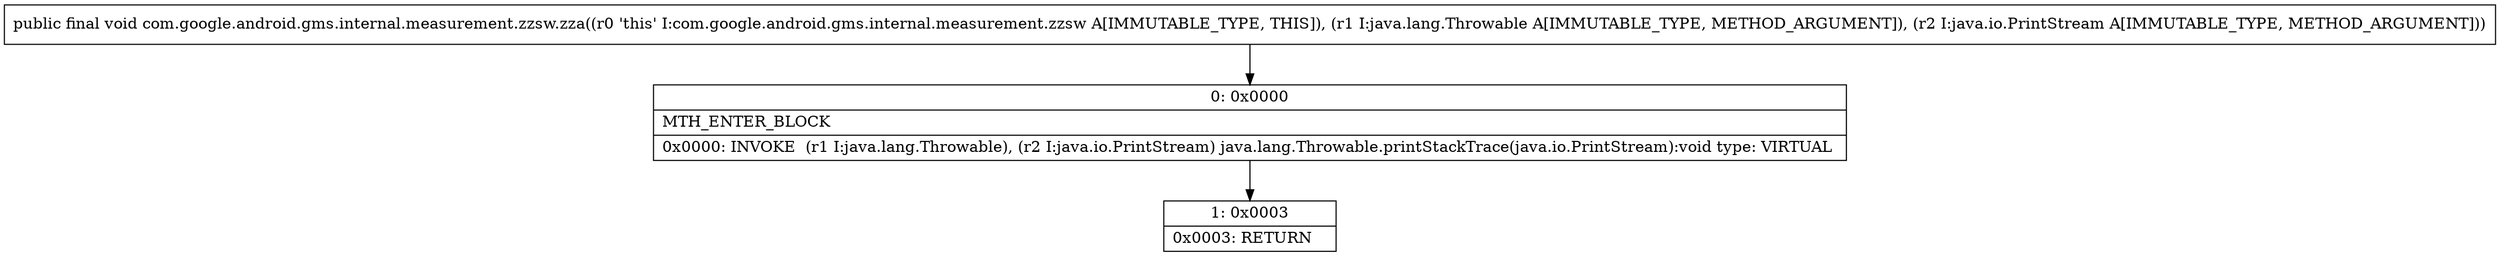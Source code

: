 digraph "CFG forcom.google.android.gms.internal.measurement.zzsw.zza(Ljava\/lang\/Throwable;Ljava\/io\/PrintStream;)V" {
Node_0 [shape=record,label="{0\:\ 0x0000|MTH_ENTER_BLOCK\l|0x0000: INVOKE  (r1 I:java.lang.Throwable), (r2 I:java.io.PrintStream) java.lang.Throwable.printStackTrace(java.io.PrintStream):void type: VIRTUAL \l}"];
Node_1 [shape=record,label="{1\:\ 0x0003|0x0003: RETURN   \l}"];
MethodNode[shape=record,label="{public final void com.google.android.gms.internal.measurement.zzsw.zza((r0 'this' I:com.google.android.gms.internal.measurement.zzsw A[IMMUTABLE_TYPE, THIS]), (r1 I:java.lang.Throwable A[IMMUTABLE_TYPE, METHOD_ARGUMENT]), (r2 I:java.io.PrintStream A[IMMUTABLE_TYPE, METHOD_ARGUMENT])) }"];
MethodNode -> Node_0;
Node_0 -> Node_1;
}

